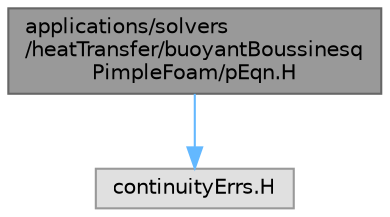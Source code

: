 digraph "applications/solvers/heatTransfer/buoyantBoussinesqPimpleFoam/pEqn.H"
{
 // LATEX_PDF_SIZE
  bgcolor="transparent";
  edge [fontname=Helvetica,fontsize=10,labelfontname=Helvetica,labelfontsize=10];
  node [fontname=Helvetica,fontsize=10,shape=box,height=0.2,width=0.4];
  Node1 [id="Node000001",label="applications/solvers\l/heatTransfer/buoyantBoussinesq\lPimpleFoam/pEqn.H",height=0.2,width=0.4,color="gray40", fillcolor="grey60", style="filled", fontcolor="black",tooltip=" "];
  Node1 -> Node2 [id="edge1_Node000001_Node000002",color="steelblue1",style="solid",tooltip=" "];
  Node2 [id="Node000002",label="continuityErrs.H",height=0.2,width=0.4,color="grey60", fillcolor="#E0E0E0", style="filled",tooltip=" "];
}
